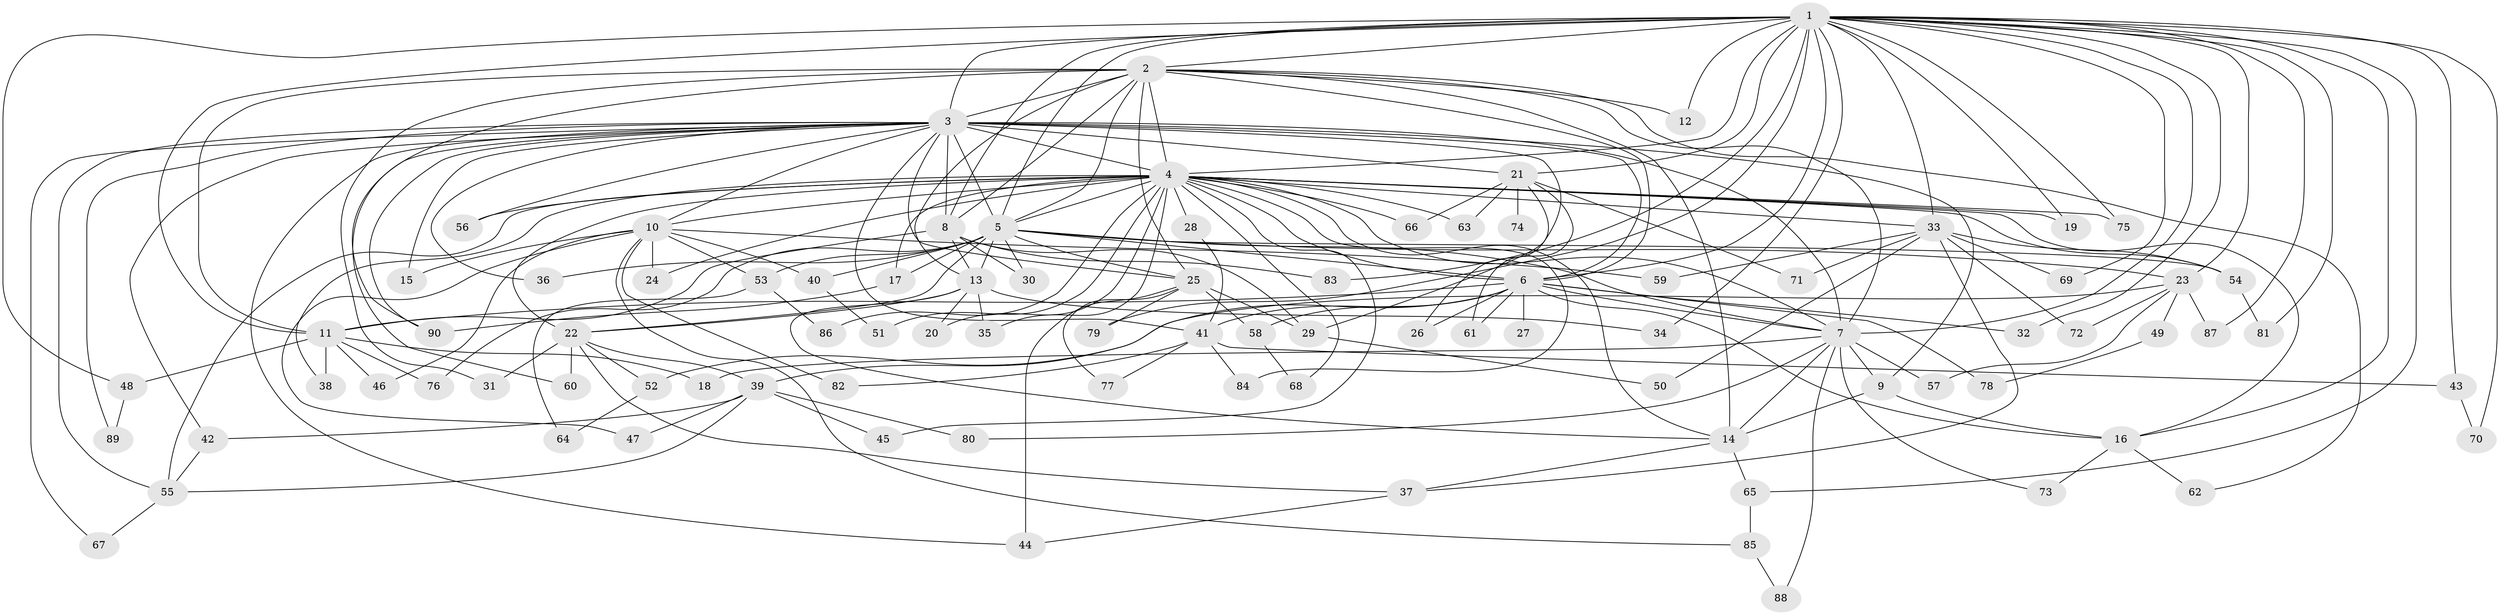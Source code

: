 // original degree distribution, {17: 0.015625, 20: 0.0078125, 15: 0.0078125, 31: 0.0078125, 21: 0.0078125, 24: 0.0078125, 26: 0.0078125, 22: 0.0078125, 18: 0.0078125, 9: 0.015625, 4: 0.046875, 2: 0.578125, 11: 0.0078125, 5: 0.0625, 6: 0.015625, 8: 0.0234375, 3: 0.15625, 7: 0.015625}
// Generated by graph-tools (version 1.1) at 2025/49/03/04/25 22:49:41]
// undirected, 90 vertices, 202 edges
graph export_dot {
  node [color=gray90,style=filled];
  1;
  2;
  3;
  4;
  5;
  6;
  7;
  8;
  9;
  10;
  11;
  12;
  13;
  14;
  15;
  16;
  17;
  18;
  19;
  20;
  21;
  22;
  23;
  24;
  25;
  26;
  27;
  28;
  29;
  30;
  31;
  32;
  33;
  34;
  35;
  36;
  37;
  38;
  39;
  40;
  41;
  42;
  43;
  44;
  45;
  46;
  47;
  48;
  49;
  50;
  51;
  52;
  53;
  54;
  55;
  56;
  57;
  58;
  59;
  60;
  61;
  62;
  63;
  64;
  65;
  66;
  67;
  68;
  69;
  70;
  71;
  72;
  73;
  74;
  75;
  76;
  77;
  78;
  79;
  80;
  81;
  82;
  83;
  84;
  85;
  86;
  87;
  88;
  89;
  90;
  1 -- 2 [weight=2.0];
  1 -- 3 [weight=4.0];
  1 -- 4 [weight=4.0];
  1 -- 5 [weight=2.0];
  1 -- 6 [weight=2.0];
  1 -- 7 [weight=2.0];
  1 -- 8 [weight=1.0];
  1 -- 11 [weight=1.0];
  1 -- 12 [weight=1.0];
  1 -- 16 [weight=1.0];
  1 -- 19 [weight=1.0];
  1 -- 21 [weight=2.0];
  1 -- 23 [weight=1.0];
  1 -- 32 [weight=3.0];
  1 -- 33 [weight=1.0];
  1 -- 34 [weight=1.0];
  1 -- 43 [weight=1.0];
  1 -- 48 [weight=1.0];
  1 -- 65 [weight=1.0];
  1 -- 69 [weight=1.0];
  1 -- 70 [weight=1.0];
  1 -- 75 [weight=1.0];
  1 -- 79 [weight=1.0];
  1 -- 81 [weight=1.0];
  1 -- 83 [weight=1.0];
  1 -- 87 [weight=1.0];
  2 -- 3 [weight=2.0];
  2 -- 4 [weight=3.0];
  2 -- 5 [weight=2.0];
  2 -- 6 [weight=1.0];
  2 -- 7 [weight=1.0];
  2 -- 8 [weight=1.0];
  2 -- 11 [weight=1.0];
  2 -- 12 [weight=1.0];
  2 -- 13 [weight=1.0];
  2 -- 14 [weight=1.0];
  2 -- 25 [weight=1.0];
  2 -- 31 [weight=1.0];
  2 -- 62 [weight=1.0];
  2 -- 90 [weight=1.0];
  3 -- 4 [weight=4.0];
  3 -- 5 [weight=2.0];
  3 -- 6 [weight=2.0];
  3 -- 7 [weight=2.0];
  3 -- 8 [weight=1.0];
  3 -- 9 [weight=1.0];
  3 -- 10 [weight=1.0];
  3 -- 15 [weight=1.0];
  3 -- 21 [weight=2.0];
  3 -- 25 [weight=1.0];
  3 -- 29 [weight=2.0];
  3 -- 36 [weight=1.0];
  3 -- 41 [weight=1.0];
  3 -- 42 [weight=1.0];
  3 -- 44 [weight=1.0];
  3 -- 55 [weight=1.0];
  3 -- 56 [weight=1.0];
  3 -- 60 [weight=1.0];
  3 -- 67 [weight=1.0];
  3 -- 89 [weight=1.0];
  3 -- 90 [weight=1.0];
  4 -- 5 [weight=2.0];
  4 -- 6 [weight=2.0];
  4 -- 7 [weight=3.0];
  4 -- 10 [weight=1.0];
  4 -- 14 [weight=1.0];
  4 -- 16 [weight=1.0];
  4 -- 17 [weight=3.0];
  4 -- 19 [weight=1.0];
  4 -- 20 [weight=1.0];
  4 -- 22 [weight=1.0];
  4 -- 24 [weight=1.0];
  4 -- 28 [weight=1.0];
  4 -- 33 [weight=1.0];
  4 -- 35 [weight=1.0];
  4 -- 38 [weight=1.0];
  4 -- 45 [weight=1.0];
  4 -- 51 [weight=1.0];
  4 -- 54 [weight=1.0];
  4 -- 55 [weight=1.0];
  4 -- 56 [weight=1.0];
  4 -- 63 [weight=1.0];
  4 -- 66 [weight=1.0];
  4 -- 68 [weight=1.0];
  4 -- 75 [weight=1.0];
  4 -- 84 [weight=1.0];
  4 -- 86 [weight=1.0];
  5 -- 6 [weight=1.0];
  5 -- 7 [weight=1.0];
  5 -- 13 [weight=1.0];
  5 -- 17 [weight=1.0];
  5 -- 22 [weight=1.0];
  5 -- 23 [weight=1.0];
  5 -- 25 [weight=1.0];
  5 -- 30 [weight=1.0];
  5 -- 36 [weight=1.0];
  5 -- 40 [weight=1.0];
  5 -- 53 [weight=1.0];
  5 -- 54 [weight=1.0];
  5 -- 76 [weight=1.0];
  6 -- 7 [weight=2.0];
  6 -- 11 [weight=1.0];
  6 -- 16 [weight=1.0];
  6 -- 26 [weight=1.0];
  6 -- 27 [weight=1.0];
  6 -- 32 [weight=1.0];
  6 -- 39 [weight=1.0];
  6 -- 41 [weight=2.0];
  6 -- 58 [weight=1.0];
  6 -- 61 [weight=1.0];
  6 -- 78 [weight=1.0];
  7 -- 9 [weight=1.0];
  7 -- 14 [weight=1.0];
  7 -- 18 [weight=1.0];
  7 -- 57 [weight=1.0];
  7 -- 73 [weight=1.0];
  7 -- 80 [weight=1.0];
  7 -- 88 [weight=1.0];
  8 -- 11 [weight=1.0];
  8 -- 13 [weight=1.0];
  8 -- 29 [weight=2.0];
  8 -- 30 [weight=1.0];
  8 -- 83 [weight=1.0];
  9 -- 14 [weight=1.0];
  9 -- 16 [weight=1.0];
  10 -- 15 [weight=1.0];
  10 -- 24 [weight=1.0];
  10 -- 40 [weight=1.0];
  10 -- 46 [weight=1.0];
  10 -- 47 [weight=1.0];
  10 -- 53 [weight=1.0];
  10 -- 59 [weight=1.0];
  10 -- 82 [weight=1.0];
  10 -- 85 [weight=1.0];
  11 -- 18 [weight=1.0];
  11 -- 38 [weight=1.0];
  11 -- 46 [weight=1.0];
  11 -- 48 [weight=1.0];
  11 -- 76 [weight=1.0];
  13 -- 14 [weight=1.0];
  13 -- 20 [weight=1.0];
  13 -- 22 [weight=1.0];
  13 -- 34 [weight=1.0];
  13 -- 35 [weight=1.0];
  14 -- 37 [weight=1.0];
  14 -- 65 [weight=1.0];
  16 -- 62 [weight=1.0];
  16 -- 73 [weight=1.0];
  17 -- 90 [weight=2.0];
  21 -- 26 [weight=1.0];
  21 -- 61 [weight=1.0];
  21 -- 63 [weight=1.0];
  21 -- 66 [weight=1.0];
  21 -- 71 [weight=1.0];
  21 -- 74 [weight=2.0];
  22 -- 31 [weight=1.0];
  22 -- 37 [weight=1.0];
  22 -- 39 [weight=1.0];
  22 -- 52 [weight=1.0];
  22 -- 60 [weight=1.0];
  23 -- 49 [weight=1.0];
  23 -- 52 [weight=1.0];
  23 -- 57 [weight=1.0];
  23 -- 72 [weight=1.0];
  23 -- 87 [weight=1.0];
  25 -- 29 [weight=1.0];
  25 -- 44 [weight=1.0];
  25 -- 58 [weight=1.0];
  25 -- 77 [weight=1.0];
  25 -- 79 [weight=1.0];
  28 -- 41 [weight=1.0];
  29 -- 50 [weight=1.0];
  33 -- 37 [weight=1.0];
  33 -- 50 [weight=1.0];
  33 -- 54 [weight=1.0];
  33 -- 59 [weight=1.0];
  33 -- 69 [weight=1.0];
  33 -- 71 [weight=1.0];
  33 -- 72 [weight=1.0];
  37 -- 44 [weight=1.0];
  39 -- 42 [weight=1.0];
  39 -- 45 [weight=1.0];
  39 -- 47 [weight=1.0];
  39 -- 55 [weight=1.0];
  39 -- 80 [weight=1.0];
  40 -- 51 [weight=1.0];
  41 -- 43 [weight=1.0];
  41 -- 77 [weight=1.0];
  41 -- 82 [weight=1.0];
  41 -- 84 [weight=1.0];
  42 -- 55 [weight=1.0];
  43 -- 70 [weight=1.0];
  48 -- 89 [weight=1.0];
  49 -- 78 [weight=1.0];
  52 -- 64 [weight=1.0];
  53 -- 64 [weight=1.0];
  53 -- 86 [weight=1.0];
  54 -- 81 [weight=1.0];
  55 -- 67 [weight=1.0];
  58 -- 68 [weight=1.0];
  65 -- 85 [weight=1.0];
  85 -- 88 [weight=1.0];
}
